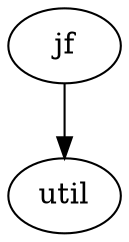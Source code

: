 
digraph UtlBoolean {
	jf -> util; 
}


digraph G {
main -> parse -> execute;
main -> init;
main -> cleanup;
execute -> make_string;
execute -> printf
init -> make_string;
main -> printf;
execute -> compare;
}
